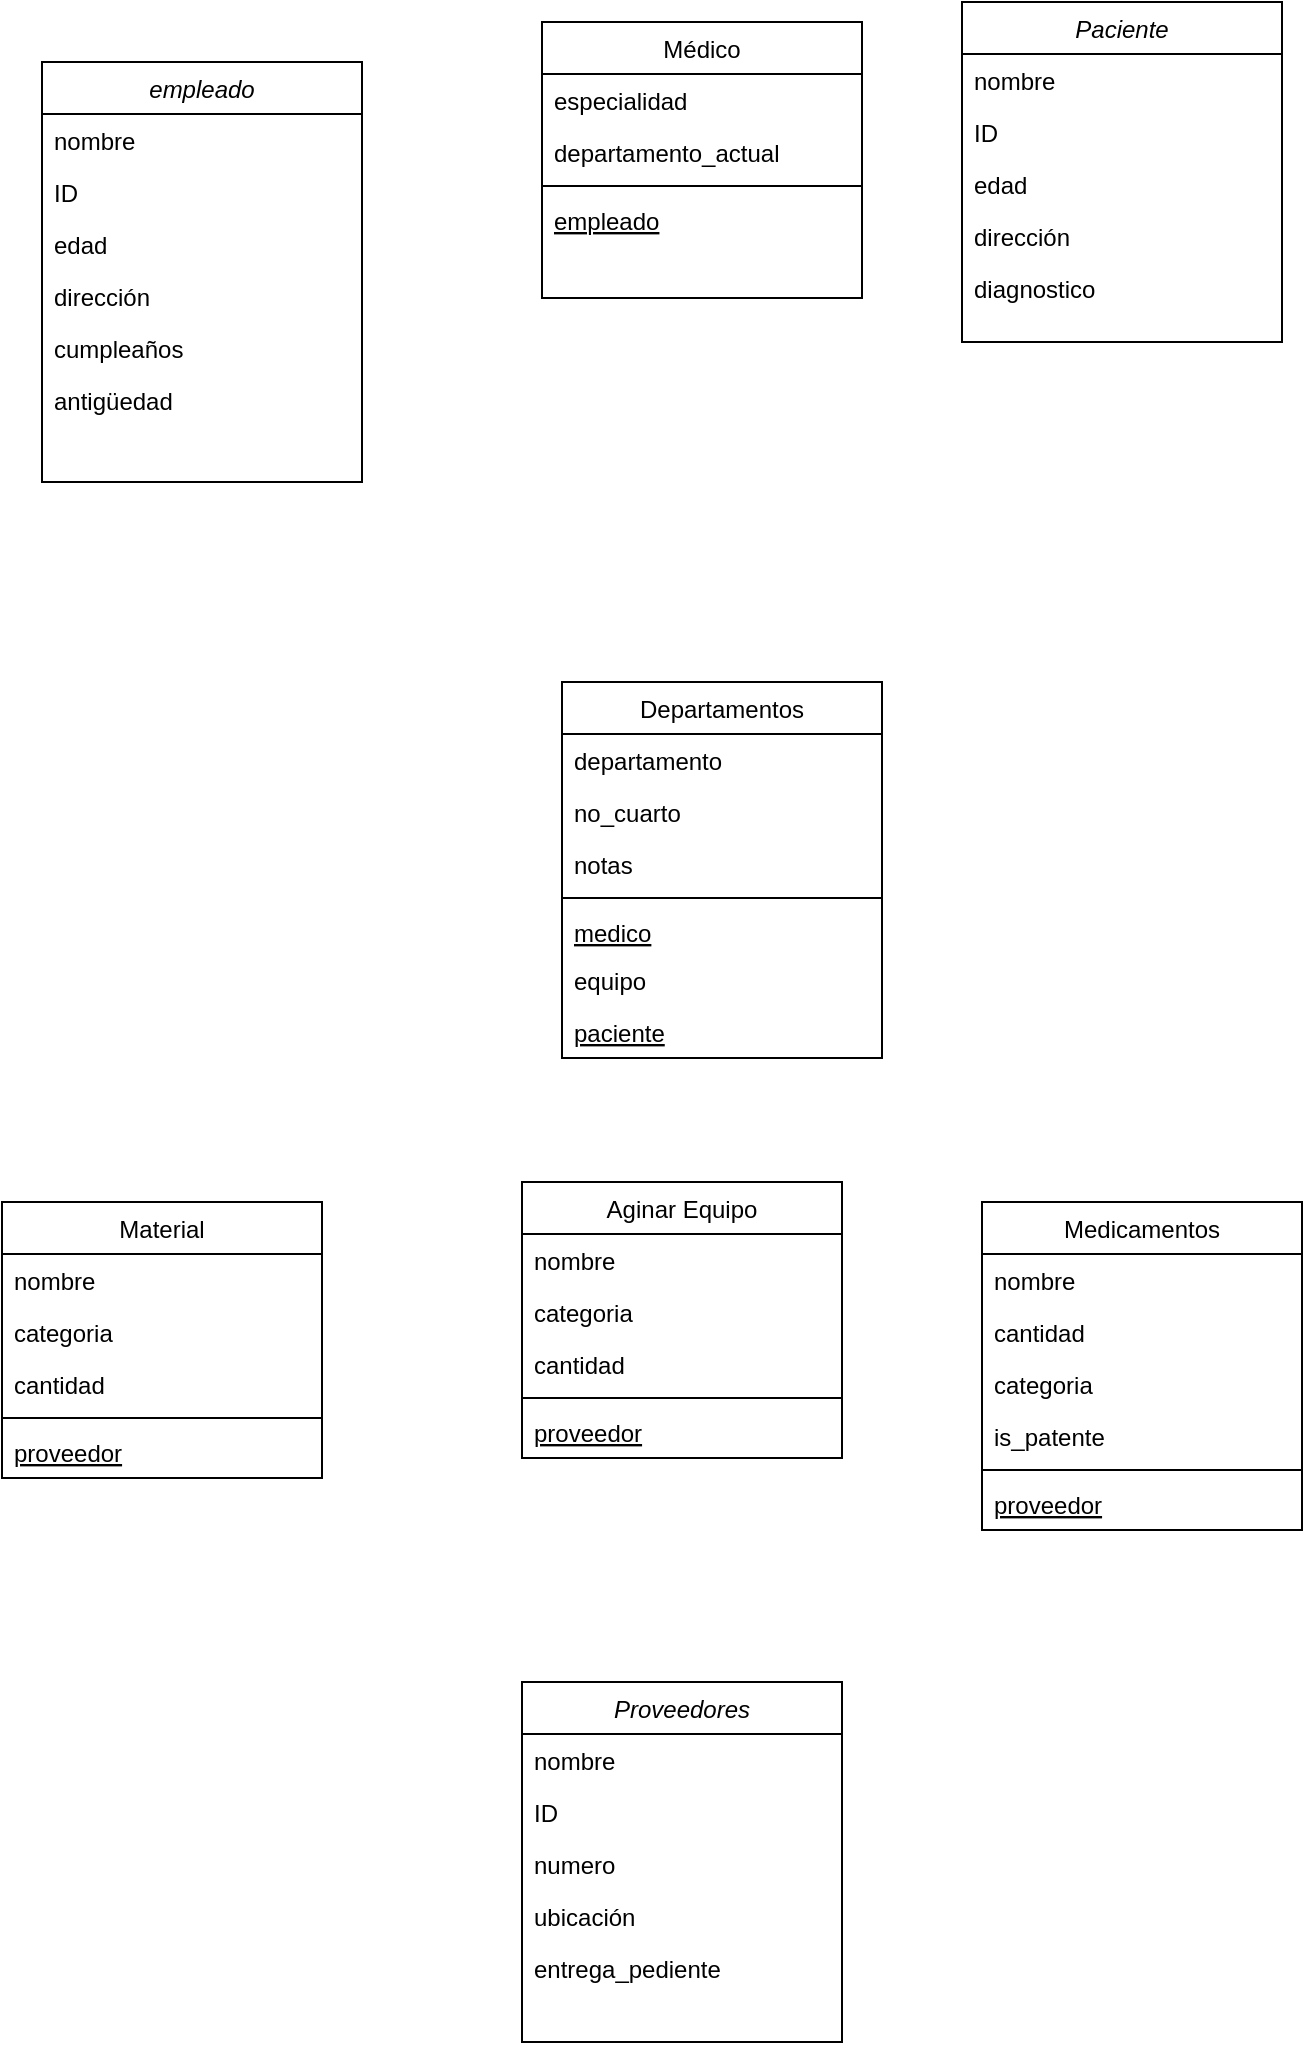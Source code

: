 <mxfile version="21.7.0" type="github">
  <diagram id="C5RBs43oDa-KdzZeNtuy" name="Page-1">
    <mxGraphModel dx="754" dy="889" grid="1" gridSize="10" guides="1" tooltips="1" connect="1" arrows="1" fold="1" page="1" pageScale="1" pageWidth="827" pageHeight="1169" math="0" shadow="0">
      <root>
        <mxCell id="WIyWlLk6GJQsqaUBKTNV-0" />
        <mxCell id="WIyWlLk6GJQsqaUBKTNV-1" parent="WIyWlLk6GJQsqaUBKTNV-0" />
        <mxCell id="zkfFHV4jXpPFQw0GAbJ--6" value="Médico" style="swimlane;fontStyle=0;align=center;verticalAlign=top;childLayout=stackLayout;horizontal=1;startSize=26;horizontalStack=0;resizeParent=1;resizeLast=0;collapsible=1;marginBottom=0;rounded=0;shadow=0;strokeWidth=1;" parent="WIyWlLk6GJQsqaUBKTNV-1" vertex="1">
          <mxGeometry x="290" y="80" width="160" height="138" as="geometry">
            <mxRectangle x="130" y="380" width="160" height="26" as="alternateBounds" />
          </mxGeometry>
        </mxCell>
        <mxCell id="zkfFHV4jXpPFQw0GAbJ--7" value="especialidad" style="text;align=left;verticalAlign=top;spacingLeft=4;spacingRight=4;overflow=hidden;rotatable=0;points=[[0,0.5],[1,0.5]];portConstraint=eastwest;" parent="zkfFHV4jXpPFQw0GAbJ--6" vertex="1">
          <mxGeometry y="26" width="160" height="26" as="geometry" />
        </mxCell>
        <mxCell id="zkfFHV4jXpPFQw0GAbJ--8" value="departamento_actual" style="text;align=left;verticalAlign=top;spacingLeft=4;spacingRight=4;overflow=hidden;rotatable=0;points=[[0,0.5],[1,0.5]];portConstraint=eastwest;rounded=0;shadow=0;html=0;" parent="zkfFHV4jXpPFQw0GAbJ--6" vertex="1">
          <mxGeometry y="52" width="160" height="26" as="geometry" />
        </mxCell>
        <mxCell id="zkfFHV4jXpPFQw0GAbJ--9" value="" style="line;html=1;strokeWidth=1;align=left;verticalAlign=middle;spacingTop=-1;spacingLeft=3;spacingRight=3;rotatable=0;labelPosition=right;points=[];portConstraint=eastwest;" parent="zkfFHV4jXpPFQw0GAbJ--6" vertex="1">
          <mxGeometry y="78" width="160" height="8" as="geometry" />
        </mxCell>
        <mxCell id="zkfFHV4jXpPFQw0GAbJ--10" value="empleado" style="text;align=left;verticalAlign=top;spacingLeft=4;spacingRight=4;overflow=hidden;rotatable=0;points=[[0,0.5],[1,0.5]];portConstraint=eastwest;fontStyle=4" parent="zkfFHV4jXpPFQw0GAbJ--6" vertex="1">
          <mxGeometry y="86" width="160" height="26" as="geometry" />
        </mxCell>
        <mxCell id="VjiYQWacdfx94zBWX91B-12" value="Paciente" style="swimlane;fontStyle=2;align=center;verticalAlign=top;childLayout=stackLayout;horizontal=1;startSize=26;horizontalStack=0;resizeParent=1;resizeLast=0;collapsible=1;marginBottom=0;rounded=0;shadow=0;strokeWidth=1;" vertex="1" parent="WIyWlLk6GJQsqaUBKTNV-1">
          <mxGeometry x="500" y="70" width="160" height="170" as="geometry">
            <mxRectangle x="230" y="140" width="160" height="26" as="alternateBounds" />
          </mxGeometry>
        </mxCell>
        <mxCell id="VjiYQWacdfx94zBWX91B-13" value="nombre   &#xa;" style="text;align=left;verticalAlign=top;spacingLeft=4;spacingRight=4;overflow=hidden;rotatable=0;points=[[0,0.5],[1,0.5]];portConstraint=eastwest;" vertex="1" parent="VjiYQWacdfx94zBWX91B-12">
          <mxGeometry y="26" width="160" height="26" as="geometry" />
        </mxCell>
        <mxCell id="VjiYQWacdfx94zBWX91B-14" value="ID" style="text;align=left;verticalAlign=top;spacingLeft=4;spacingRight=4;overflow=hidden;rotatable=0;points=[[0,0.5],[1,0.5]];portConstraint=eastwest;rounded=0;shadow=0;html=0;" vertex="1" parent="VjiYQWacdfx94zBWX91B-12">
          <mxGeometry y="52" width="160" height="26" as="geometry" />
        </mxCell>
        <mxCell id="VjiYQWacdfx94zBWX91B-15" value="edad" style="text;align=left;verticalAlign=top;spacingLeft=4;spacingRight=4;overflow=hidden;rotatable=0;points=[[0,0.5],[1,0.5]];portConstraint=eastwest;rounded=0;shadow=0;html=0;" vertex="1" parent="VjiYQWacdfx94zBWX91B-12">
          <mxGeometry y="78" width="160" height="26" as="geometry" />
        </mxCell>
        <mxCell id="VjiYQWacdfx94zBWX91B-16" value="dirección" style="text;align=left;verticalAlign=top;spacingLeft=4;spacingRight=4;overflow=hidden;rotatable=0;points=[[0,0.5],[1,0.5]];portConstraint=eastwest;rounded=0;shadow=0;html=0;" vertex="1" parent="VjiYQWacdfx94zBWX91B-12">
          <mxGeometry y="104" width="160" height="26" as="geometry" />
        </mxCell>
        <mxCell id="VjiYQWacdfx94zBWX91B-17" value="diagnostico" style="text;align=left;verticalAlign=top;spacingLeft=4;spacingRight=4;overflow=hidden;rotatable=0;points=[[0,0.5],[1,0.5]];portConstraint=eastwest;rounded=0;shadow=0;html=0;" vertex="1" parent="VjiYQWacdfx94zBWX91B-12">
          <mxGeometry y="130" width="160" height="26" as="geometry" />
        </mxCell>
        <mxCell id="VjiYQWacdfx94zBWX91B-19" value="Proveedores" style="swimlane;fontStyle=2;align=center;verticalAlign=top;childLayout=stackLayout;horizontal=1;startSize=26;horizontalStack=0;resizeParent=1;resizeLast=0;collapsible=1;marginBottom=0;rounded=0;shadow=0;strokeWidth=1;" vertex="1" parent="WIyWlLk6GJQsqaUBKTNV-1">
          <mxGeometry x="280" y="910" width="160" height="180" as="geometry">
            <mxRectangle x="230" y="140" width="160" height="26" as="alternateBounds" />
          </mxGeometry>
        </mxCell>
        <mxCell id="VjiYQWacdfx94zBWX91B-20" value="nombre   &#xa;" style="text;align=left;verticalAlign=top;spacingLeft=4;spacingRight=4;overflow=hidden;rotatable=0;points=[[0,0.5],[1,0.5]];portConstraint=eastwest;" vertex="1" parent="VjiYQWacdfx94zBWX91B-19">
          <mxGeometry y="26" width="160" height="26" as="geometry" />
        </mxCell>
        <mxCell id="VjiYQWacdfx94zBWX91B-21" value="ID" style="text;align=left;verticalAlign=top;spacingLeft=4;spacingRight=4;overflow=hidden;rotatable=0;points=[[0,0.5],[1,0.5]];portConstraint=eastwest;rounded=0;shadow=0;html=0;" vertex="1" parent="VjiYQWacdfx94zBWX91B-19">
          <mxGeometry y="52" width="160" height="26" as="geometry" />
        </mxCell>
        <mxCell id="VjiYQWacdfx94zBWX91B-22" value="numero" style="text;align=left;verticalAlign=top;spacingLeft=4;spacingRight=4;overflow=hidden;rotatable=0;points=[[0,0.5],[1,0.5]];portConstraint=eastwest;rounded=0;shadow=0;html=0;" vertex="1" parent="VjiYQWacdfx94zBWX91B-19">
          <mxGeometry y="78" width="160" height="26" as="geometry" />
        </mxCell>
        <mxCell id="VjiYQWacdfx94zBWX91B-23" value="ubicación" style="text;align=left;verticalAlign=top;spacingLeft=4;spacingRight=4;overflow=hidden;rotatable=0;points=[[0,0.5],[1,0.5]];portConstraint=eastwest;rounded=0;shadow=0;html=0;" vertex="1" parent="VjiYQWacdfx94zBWX91B-19">
          <mxGeometry y="104" width="160" height="26" as="geometry" />
        </mxCell>
        <mxCell id="VjiYQWacdfx94zBWX91B-24" value="entrega_pediente" style="text;align=left;verticalAlign=top;spacingLeft=4;spacingRight=4;overflow=hidden;rotatable=0;points=[[0,0.5],[1,0.5]];portConstraint=eastwest;rounded=0;shadow=0;html=0;" vertex="1" parent="VjiYQWacdfx94zBWX91B-19">
          <mxGeometry y="130" width="160" height="26" as="geometry" />
        </mxCell>
        <mxCell id="VjiYQWacdfx94zBWX91B-26" value="Departamentos" style="swimlane;fontStyle=0;align=center;verticalAlign=top;childLayout=stackLayout;horizontal=1;startSize=26;horizontalStack=0;resizeParent=1;resizeLast=0;collapsible=1;marginBottom=0;rounded=0;shadow=0;strokeWidth=1;" vertex="1" parent="WIyWlLk6GJQsqaUBKTNV-1">
          <mxGeometry x="300" y="410" width="160" height="188" as="geometry">
            <mxRectangle x="130" y="380" width="160" height="26" as="alternateBounds" />
          </mxGeometry>
        </mxCell>
        <mxCell id="VjiYQWacdfx94zBWX91B-27" value="departamento" style="text;align=left;verticalAlign=top;spacingLeft=4;spacingRight=4;overflow=hidden;rotatable=0;points=[[0,0.5],[1,0.5]];portConstraint=eastwest;" vertex="1" parent="VjiYQWacdfx94zBWX91B-26">
          <mxGeometry y="26" width="160" height="26" as="geometry" />
        </mxCell>
        <mxCell id="VjiYQWacdfx94zBWX91B-28" value="no_cuarto" style="text;align=left;verticalAlign=top;spacingLeft=4;spacingRight=4;overflow=hidden;rotatable=0;points=[[0,0.5],[1,0.5]];portConstraint=eastwest;rounded=0;shadow=0;html=0;" vertex="1" parent="VjiYQWacdfx94zBWX91B-26">
          <mxGeometry y="52" width="160" height="26" as="geometry" />
        </mxCell>
        <mxCell id="VjiYQWacdfx94zBWX91B-32" value="notas" style="text;align=left;verticalAlign=top;spacingLeft=4;spacingRight=4;overflow=hidden;rotatable=0;points=[[0,0.5],[1,0.5]];portConstraint=eastwest;rounded=0;shadow=0;html=0;" vertex="1" parent="VjiYQWacdfx94zBWX91B-26">
          <mxGeometry y="78" width="160" height="26" as="geometry" />
        </mxCell>
        <mxCell id="VjiYQWacdfx94zBWX91B-29" value="" style="line;html=1;strokeWidth=1;align=left;verticalAlign=middle;spacingTop=-1;spacingLeft=3;spacingRight=3;rotatable=0;labelPosition=right;points=[];portConstraint=eastwest;" vertex="1" parent="VjiYQWacdfx94zBWX91B-26">
          <mxGeometry y="104" width="160" height="8" as="geometry" />
        </mxCell>
        <mxCell id="VjiYQWacdfx94zBWX91B-31" value="medico" style="text;align=left;verticalAlign=top;spacingLeft=4;spacingRight=4;overflow=hidden;rotatable=0;points=[[0,0.5],[1,0.5]];portConstraint=eastwest;fontStyle=4" vertex="1" parent="VjiYQWacdfx94zBWX91B-26">
          <mxGeometry y="112" width="160" height="24" as="geometry" />
        </mxCell>
        <mxCell id="VjiYQWacdfx94zBWX91B-41" value="equipo" style="text;align=left;verticalAlign=top;spacingLeft=4;spacingRight=4;overflow=hidden;rotatable=0;points=[[0,0.5],[1,0.5]];portConstraint=eastwest;rounded=0;shadow=0;html=0;" vertex="1" parent="VjiYQWacdfx94zBWX91B-26">
          <mxGeometry y="136" width="160" height="26" as="geometry" />
        </mxCell>
        <mxCell id="VjiYQWacdfx94zBWX91B-30" value="paciente" style="text;align=left;verticalAlign=top;spacingLeft=4;spacingRight=4;overflow=hidden;rotatable=0;points=[[0,0.5],[1,0.5]];portConstraint=eastwest;fontStyle=4" vertex="1" parent="VjiYQWacdfx94zBWX91B-26">
          <mxGeometry y="162" width="160" height="26" as="geometry" />
        </mxCell>
        <mxCell id="VjiYQWacdfx94zBWX91B-33" value="empleado" style="swimlane;fontStyle=2;align=center;verticalAlign=top;childLayout=stackLayout;horizontal=1;startSize=26;horizontalStack=0;resizeParent=1;resizeLast=0;collapsible=1;marginBottom=0;rounded=0;shadow=0;strokeWidth=1;" vertex="1" parent="WIyWlLk6GJQsqaUBKTNV-1">
          <mxGeometry x="40" y="100" width="160" height="210" as="geometry">
            <mxRectangle x="230" y="140" width="160" height="26" as="alternateBounds" />
          </mxGeometry>
        </mxCell>
        <mxCell id="VjiYQWacdfx94zBWX91B-34" value="nombre   &#xa;" style="text;align=left;verticalAlign=top;spacingLeft=4;spacingRight=4;overflow=hidden;rotatable=0;points=[[0,0.5],[1,0.5]];portConstraint=eastwest;" vertex="1" parent="VjiYQWacdfx94zBWX91B-33">
          <mxGeometry y="26" width="160" height="26" as="geometry" />
        </mxCell>
        <mxCell id="VjiYQWacdfx94zBWX91B-35" value="ID" style="text;align=left;verticalAlign=top;spacingLeft=4;spacingRight=4;overflow=hidden;rotatable=0;points=[[0,0.5],[1,0.5]];portConstraint=eastwest;rounded=0;shadow=0;html=0;" vertex="1" parent="VjiYQWacdfx94zBWX91B-33">
          <mxGeometry y="52" width="160" height="26" as="geometry" />
        </mxCell>
        <mxCell id="VjiYQWacdfx94zBWX91B-36" value="edad" style="text;align=left;verticalAlign=top;spacingLeft=4;spacingRight=4;overflow=hidden;rotatable=0;points=[[0,0.5],[1,0.5]];portConstraint=eastwest;rounded=0;shadow=0;html=0;" vertex="1" parent="VjiYQWacdfx94zBWX91B-33">
          <mxGeometry y="78" width="160" height="26" as="geometry" />
        </mxCell>
        <mxCell id="VjiYQWacdfx94zBWX91B-37" value="dirección" style="text;align=left;verticalAlign=top;spacingLeft=4;spacingRight=4;overflow=hidden;rotatable=0;points=[[0,0.5],[1,0.5]];portConstraint=eastwest;rounded=0;shadow=0;html=0;" vertex="1" parent="VjiYQWacdfx94zBWX91B-33">
          <mxGeometry y="104" width="160" height="26" as="geometry" />
        </mxCell>
        <mxCell id="VjiYQWacdfx94zBWX91B-38" value="cumpleaños" style="text;align=left;verticalAlign=top;spacingLeft=4;spacingRight=4;overflow=hidden;rotatable=0;points=[[0,0.5],[1,0.5]];portConstraint=eastwest;rounded=0;shadow=0;html=0;" vertex="1" parent="VjiYQWacdfx94zBWX91B-33">
          <mxGeometry y="130" width="160" height="26" as="geometry" />
        </mxCell>
        <mxCell id="VjiYQWacdfx94zBWX91B-39" value="antigüedad" style="text;align=left;verticalAlign=top;spacingLeft=4;spacingRight=4;overflow=hidden;rotatable=0;points=[[0,0.5],[1,0.5]];portConstraint=eastwest;rounded=0;shadow=0;html=0;" vertex="1" parent="VjiYQWacdfx94zBWX91B-33">
          <mxGeometry y="156" width="160" height="26" as="geometry" />
        </mxCell>
        <mxCell id="VjiYQWacdfx94zBWX91B-42" value="Aginar Equipo" style="swimlane;fontStyle=0;align=center;verticalAlign=top;childLayout=stackLayout;horizontal=1;startSize=26;horizontalStack=0;resizeParent=1;resizeLast=0;collapsible=1;marginBottom=0;rounded=0;shadow=0;strokeWidth=1;" vertex="1" parent="WIyWlLk6GJQsqaUBKTNV-1">
          <mxGeometry x="280" y="660" width="160" height="138" as="geometry">
            <mxRectangle x="130" y="380" width="160" height="26" as="alternateBounds" />
          </mxGeometry>
        </mxCell>
        <mxCell id="VjiYQWacdfx94zBWX91B-43" value="nombre" style="text;align=left;verticalAlign=top;spacingLeft=4;spacingRight=4;overflow=hidden;rotatable=0;points=[[0,0.5],[1,0.5]];portConstraint=eastwest;" vertex="1" parent="VjiYQWacdfx94zBWX91B-42">
          <mxGeometry y="26" width="160" height="26" as="geometry" />
        </mxCell>
        <mxCell id="VjiYQWacdfx94zBWX91B-44" value="categoria" style="text;align=left;verticalAlign=top;spacingLeft=4;spacingRight=4;overflow=hidden;rotatable=0;points=[[0,0.5],[1,0.5]];portConstraint=eastwest;rounded=0;shadow=0;html=0;" vertex="1" parent="VjiYQWacdfx94zBWX91B-42">
          <mxGeometry y="52" width="160" height="26" as="geometry" />
        </mxCell>
        <mxCell id="VjiYQWacdfx94zBWX91B-52" value="cantidad" style="text;align=left;verticalAlign=top;spacingLeft=4;spacingRight=4;overflow=hidden;rotatable=0;points=[[0,0.5],[1,0.5]];portConstraint=eastwest;rounded=0;shadow=0;html=0;" vertex="1" parent="VjiYQWacdfx94zBWX91B-42">
          <mxGeometry y="78" width="160" height="26" as="geometry" />
        </mxCell>
        <mxCell id="VjiYQWacdfx94zBWX91B-45" value="" style="line;html=1;strokeWidth=1;align=left;verticalAlign=middle;spacingTop=-1;spacingLeft=3;spacingRight=3;rotatable=0;labelPosition=right;points=[];portConstraint=eastwest;" vertex="1" parent="VjiYQWacdfx94zBWX91B-42">
          <mxGeometry y="104" width="160" height="8" as="geometry" />
        </mxCell>
        <mxCell id="VjiYQWacdfx94zBWX91B-46" value="proveedor" style="text;align=left;verticalAlign=top;spacingLeft=4;spacingRight=4;overflow=hidden;rotatable=0;points=[[0,0.5],[1,0.5]];portConstraint=eastwest;fontStyle=4" vertex="1" parent="VjiYQWacdfx94zBWX91B-42">
          <mxGeometry y="112" width="160" height="26" as="geometry" />
        </mxCell>
        <mxCell id="VjiYQWacdfx94zBWX91B-47" value="Medicamentos" style="swimlane;fontStyle=0;align=center;verticalAlign=top;childLayout=stackLayout;horizontal=1;startSize=26;horizontalStack=0;resizeParent=1;resizeLast=0;collapsible=1;marginBottom=0;rounded=0;shadow=0;strokeWidth=1;" vertex="1" parent="WIyWlLk6GJQsqaUBKTNV-1">
          <mxGeometry x="510" y="670" width="160" height="164" as="geometry">
            <mxRectangle x="130" y="380" width="160" height="26" as="alternateBounds" />
          </mxGeometry>
        </mxCell>
        <mxCell id="VjiYQWacdfx94zBWX91B-48" value="nombre" style="text;align=left;verticalAlign=top;spacingLeft=4;spacingRight=4;overflow=hidden;rotatable=0;points=[[0,0.5],[1,0.5]];portConstraint=eastwest;" vertex="1" parent="VjiYQWacdfx94zBWX91B-47">
          <mxGeometry y="26" width="160" height="26" as="geometry" />
        </mxCell>
        <mxCell id="VjiYQWacdfx94zBWX91B-49" value="cantidad" style="text;align=left;verticalAlign=top;spacingLeft=4;spacingRight=4;overflow=hidden;rotatable=0;points=[[0,0.5],[1,0.5]];portConstraint=eastwest;rounded=0;shadow=0;html=0;" vertex="1" parent="VjiYQWacdfx94zBWX91B-47">
          <mxGeometry y="52" width="160" height="26" as="geometry" />
        </mxCell>
        <mxCell id="VjiYQWacdfx94zBWX91B-60" value="categoria" style="text;align=left;verticalAlign=top;spacingLeft=4;spacingRight=4;overflow=hidden;rotatable=0;points=[[0,0.5],[1,0.5]];portConstraint=eastwest;rounded=0;shadow=0;html=0;" vertex="1" parent="VjiYQWacdfx94zBWX91B-47">
          <mxGeometry y="78" width="160" height="26" as="geometry" />
        </mxCell>
        <mxCell id="VjiYQWacdfx94zBWX91B-61" value="is_patente" style="text;align=left;verticalAlign=top;spacingLeft=4;spacingRight=4;overflow=hidden;rotatable=0;points=[[0,0.5],[1,0.5]];portConstraint=eastwest;rounded=0;shadow=0;html=0;" vertex="1" parent="VjiYQWacdfx94zBWX91B-47">
          <mxGeometry y="104" width="160" height="26" as="geometry" />
        </mxCell>
        <mxCell id="VjiYQWacdfx94zBWX91B-50" value="" style="line;html=1;strokeWidth=1;align=left;verticalAlign=middle;spacingTop=-1;spacingLeft=3;spacingRight=3;rotatable=0;labelPosition=right;points=[];portConstraint=eastwest;" vertex="1" parent="VjiYQWacdfx94zBWX91B-47">
          <mxGeometry y="130" width="160" height="8" as="geometry" />
        </mxCell>
        <mxCell id="VjiYQWacdfx94zBWX91B-51" value="proveedor" style="text;align=left;verticalAlign=top;spacingLeft=4;spacingRight=4;overflow=hidden;rotatable=0;points=[[0,0.5],[1,0.5]];portConstraint=eastwest;fontStyle=4" vertex="1" parent="VjiYQWacdfx94zBWX91B-47">
          <mxGeometry y="138" width="160" height="26" as="geometry" />
        </mxCell>
        <mxCell id="VjiYQWacdfx94zBWX91B-53" value="Material" style="swimlane;fontStyle=0;align=center;verticalAlign=top;childLayout=stackLayout;horizontal=1;startSize=26;horizontalStack=0;resizeParent=1;resizeLast=0;collapsible=1;marginBottom=0;rounded=0;shadow=0;strokeWidth=1;" vertex="1" parent="WIyWlLk6GJQsqaUBKTNV-1">
          <mxGeometry x="20" y="670" width="160" height="138" as="geometry">
            <mxRectangle x="130" y="380" width="160" height="26" as="alternateBounds" />
          </mxGeometry>
        </mxCell>
        <mxCell id="VjiYQWacdfx94zBWX91B-54" value="nombre" style="text;align=left;verticalAlign=top;spacingLeft=4;spacingRight=4;overflow=hidden;rotatable=0;points=[[0,0.5],[1,0.5]];portConstraint=eastwest;" vertex="1" parent="VjiYQWacdfx94zBWX91B-53">
          <mxGeometry y="26" width="160" height="26" as="geometry" />
        </mxCell>
        <mxCell id="VjiYQWacdfx94zBWX91B-55" value="categoria" style="text;align=left;verticalAlign=top;spacingLeft=4;spacingRight=4;overflow=hidden;rotatable=0;points=[[0,0.5],[1,0.5]];portConstraint=eastwest;rounded=0;shadow=0;html=0;" vertex="1" parent="VjiYQWacdfx94zBWX91B-53">
          <mxGeometry y="52" width="160" height="26" as="geometry" />
        </mxCell>
        <mxCell id="VjiYQWacdfx94zBWX91B-56" value="cantidad" style="text;align=left;verticalAlign=top;spacingLeft=4;spacingRight=4;overflow=hidden;rotatable=0;points=[[0,0.5],[1,0.5]];portConstraint=eastwest;rounded=0;shadow=0;html=0;" vertex="1" parent="VjiYQWacdfx94zBWX91B-53">
          <mxGeometry y="78" width="160" height="26" as="geometry" />
        </mxCell>
        <mxCell id="VjiYQWacdfx94zBWX91B-57" value="" style="line;html=1;strokeWidth=1;align=left;verticalAlign=middle;spacingTop=-1;spacingLeft=3;spacingRight=3;rotatable=0;labelPosition=right;points=[];portConstraint=eastwest;" vertex="1" parent="VjiYQWacdfx94zBWX91B-53">
          <mxGeometry y="104" width="160" height="8" as="geometry" />
        </mxCell>
        <mxCell id="VjiYQWacdfx94zBWX91B-58" value="proveedor" style="text;align=left;verticalAlign=top;spacingLeft=4;spacingRight=4;overflow=hidden;rotatable=0;points=[[0,0.5],[1,0.5]];portConstraint=eastwest;fontStyle=4" vertex="1" parent="VjiYQWacdfx94zBWX91B-53">
          <mxGeometry y="112" width="160" height="26" as="geometry" />
        </mxCell>
      </root>
    </mxGraphModel>
  </diagram>
</mxfile>
